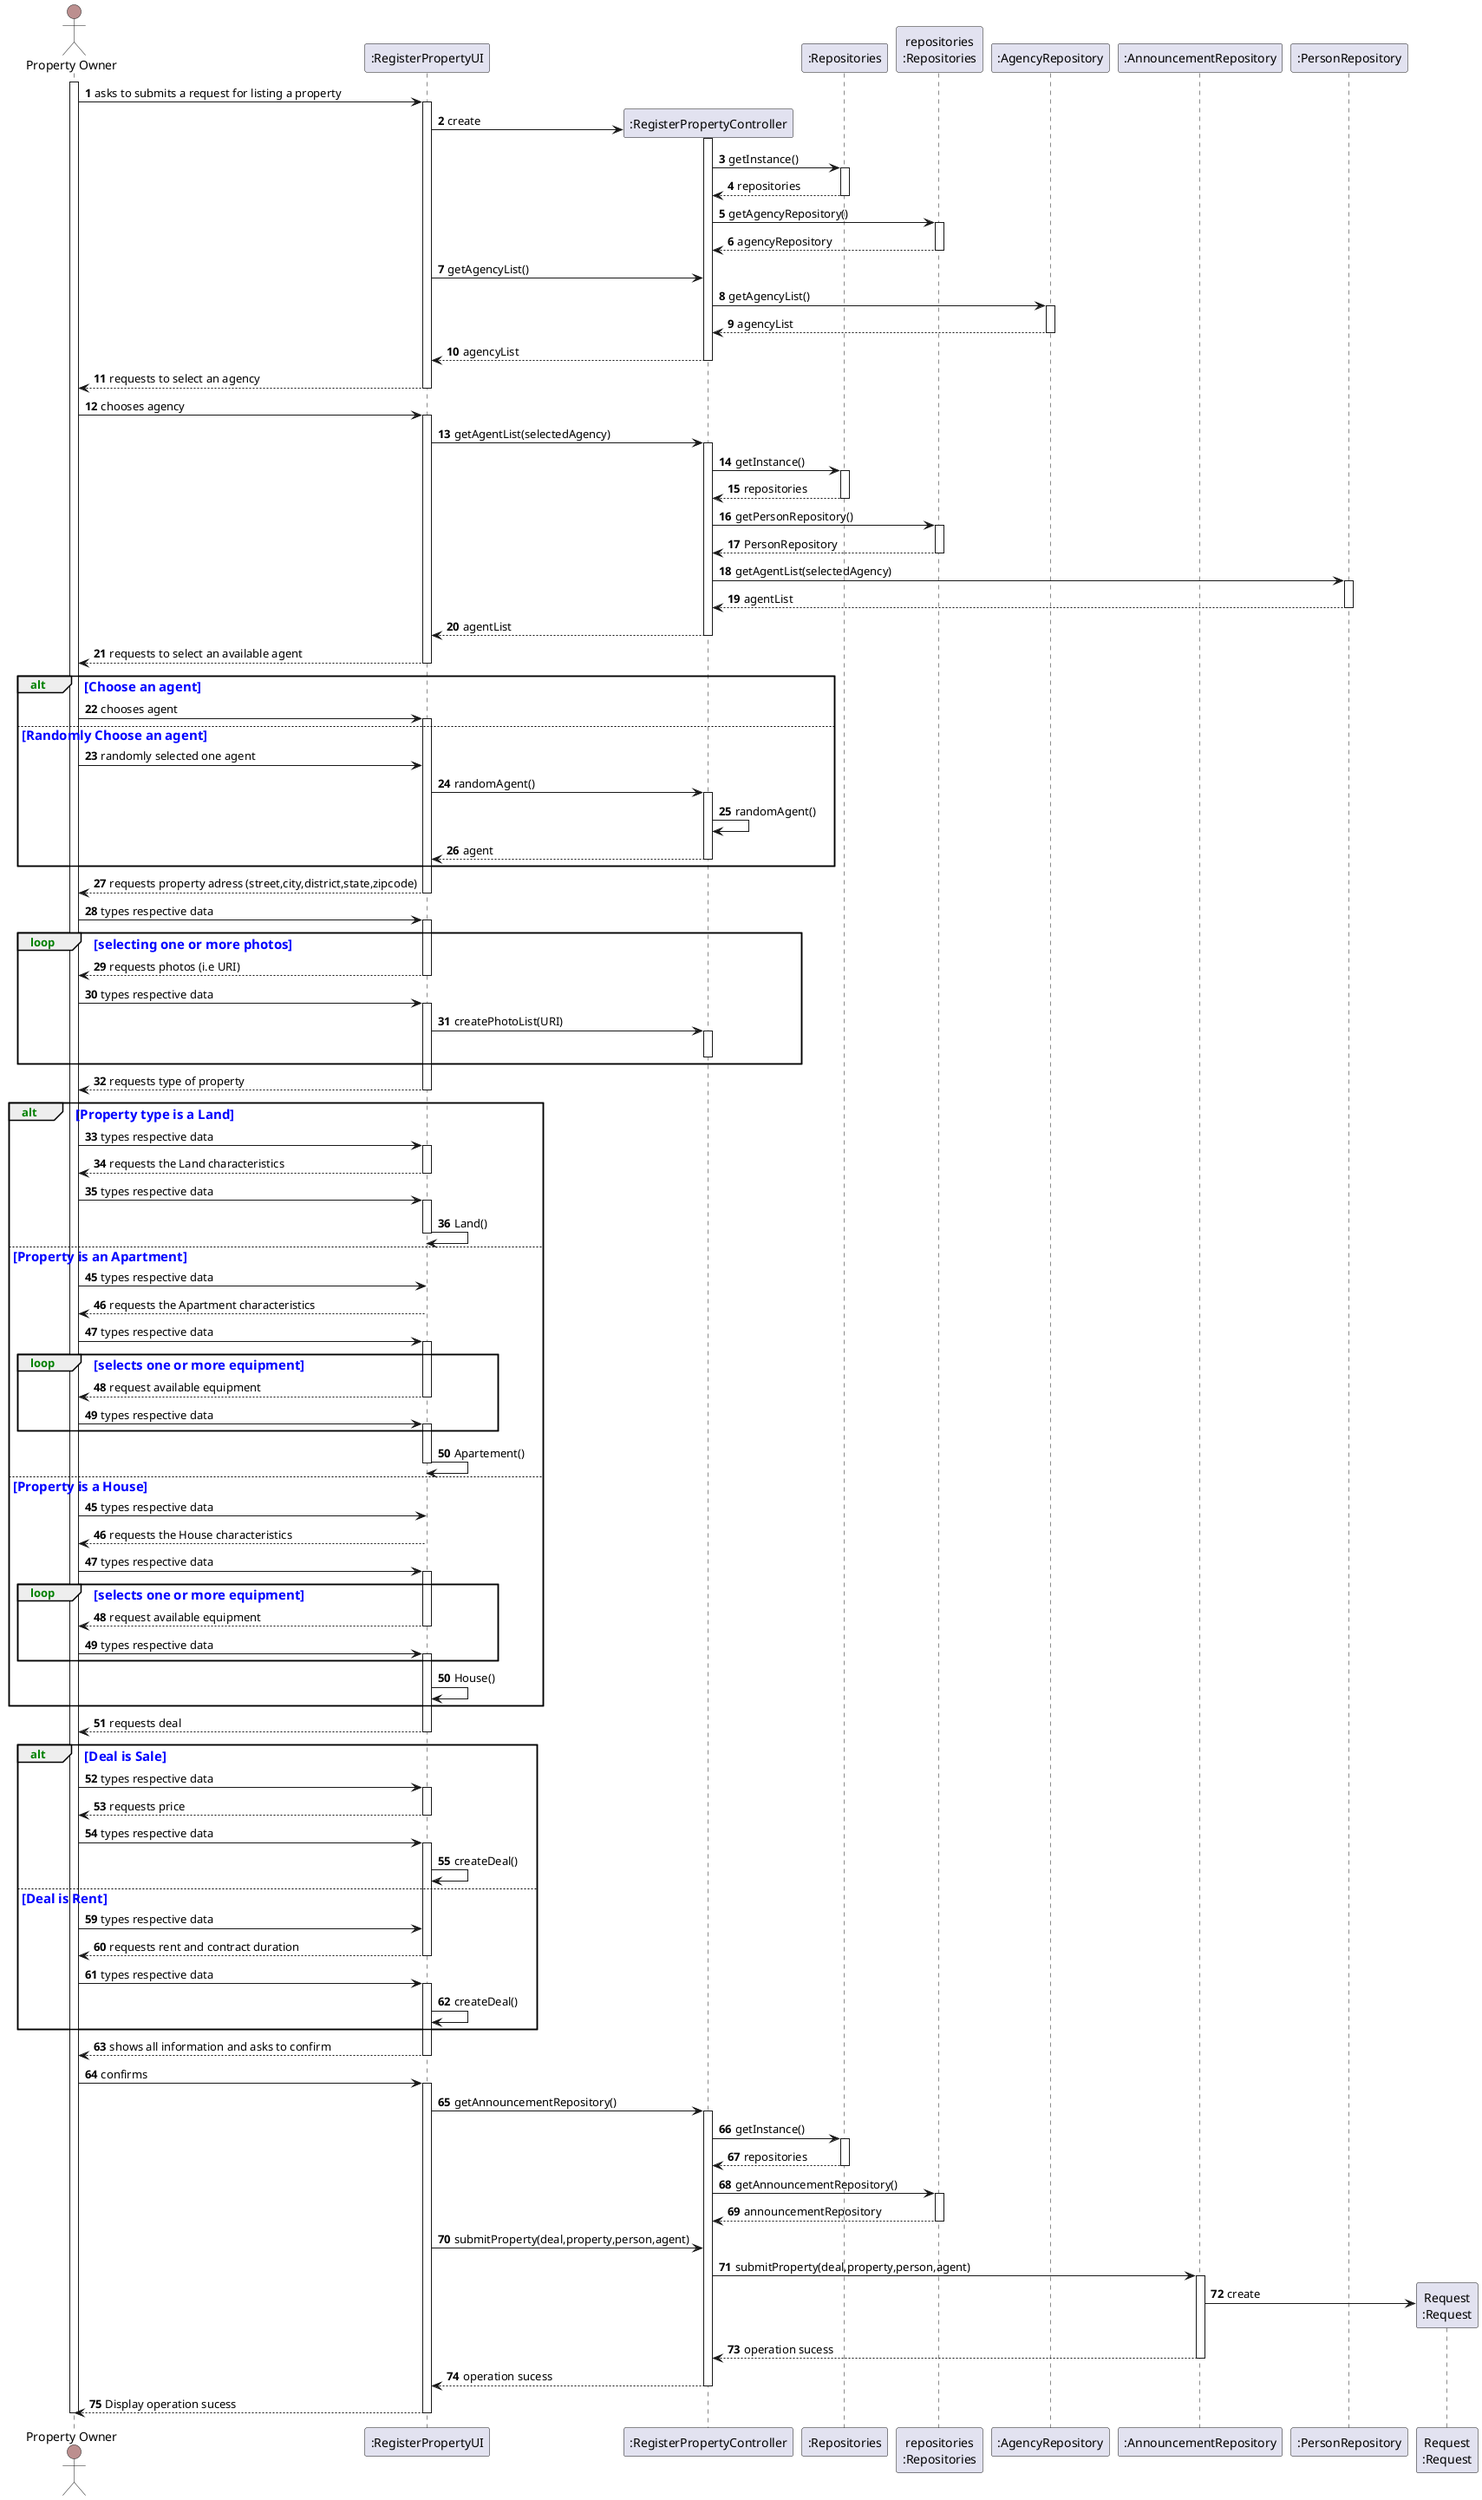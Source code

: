 @startuml
skinparam monochrome false
skinparam packageStyle rectangle
skinparam shadowing false
autonumber
'alt style
skinparam SequenceGroupHeaderFontColor green
skinparam SequenceGroupFontColor blue
skinparam SequenceGroupFontSize 15
'hide footbox
actor "Property Owner" as PO #RosyBrown
participant ":RegisterPropertyUI" as UI
participant ":RegisterPropertyController" as CTRL
'Repositories
participant ":Repositories" as Repositories
participant "repositories\n:Repositories" as PLAT
participant ":AgencyRepository" as AgencyRepository
participant ":AnnouncementRepository" as AnnouncementRepository
participant ":PersonRepository" as PersonRepository
'Objects
participant "Request\n:Request" as Request
activate PO

        PO -> UI : asks to submits a request for listing a property

        activate UI

            UI -> CTRL** : create
            activate CTRL

            CTRL -> Repositories : getInstance()
            activate Repositories
                Repositories --> CTRL: repositories
            deactivate Repositories

            CTRL -> PLAT: getAgencyRepository()
            activate PLAT

            PLAT --> CTRL: agencyRepository
            deactivate PLAT


            UI -> CTRL: getAgencyList()

            CTRL -> AgencyRepository: getAgencyList()
            activate AgencyRepository



            AgencyRepository --> CTRL: agencyList
            deactivate AgencyRepository

            CTRL --> UI : agencyList
            deactivate CTRL

            UI --> PO : requests to select an agency
            deactivate UI

            PO -> UI : chooses agency
            activate UI

            UI -> CTRL : getAgentList(selectedAgency)
            activate CTRL
                        CTRL -> Repositories : getInstance()
                            activate Repositories
                                Repositories --> CTRL: repositories
                            deactivate Repositories

                            CTRL -> PLAT: getPersonRepository()
                            activate PLAT

                            PLAT --> CTRL: PersonRepository
                            deactivate PLAT
            CTRL ->  PersonRepository: getAgentList(selectedAgency)
            activate PersonRepository



            PersonRepository--> CTRL : agentList
            deactivate PersonRepository

            CTRL --> UI : agentList
            deactivate CTRL

    UI --> PO : requests to select an available agent
                deactivate UI
        alt Choose an agent
           PO -> UI : chooses agent
                    activate UI
        else Randomly Choose an agent
            PO -> UI : randomly selected one agent
        UI -> CTRL : randomAgent()
        activate CTRL
        CTRL -> CTRL : randomAgent()
        CTRL --> UI : agent

        deactivate CTRL

        end
      
        UI --> PO : requests property adress (street,city,district,state,zipcode)
        deactivate UI

        PO -> UI : types respective data
        activate UI

       loop selecting one or more photos

            UI --> PO : requests photos (i.e URI)
            deactivate UI

            PO -> UI : types respective data
            activate UI

            UI -> CTRL : createPhotoList(URI)
            activate CTRL
            deactivate CTRL
        end

        deactivate Request

        UI --> PO : requests type of property
        deactivate UI

    alt Property type is a Land
        PO -> UI : types respective data
        activate UI

        UI -->PO  : requests the Land characteristics
        deactivate UI
        PO ->UI  : types respective data
        activate UI

        UI -> UI : Land()
        deactivate UI


    else Property is an Apartment
    autonumber 45
        PO -> UI : types respective data

        UI -->PO  : requests the Apartment characteristics
        deactivate UI
        PO ->UI  : types respective data
        activate UI

        loop selects one or more equipment

        UI --> PO : request available equipment
        deactivate UI

        PO -> UI : types respective data
        activate UI

        end
        UI -> UI : Apartement()
        deactivate UI
    else Property is a House
    autonumber 45

  PO -> UI : types respective data


         UI -->PO  : requests the House characteristics
        deactivate UI
        PO ->UI  : types respective data
        activate UI

        loop selects one or more equipment

            UI --> PO : request available equipment
            deactivate UI

            PO -> UI : types respective data
            activate UI

        end

        UI -> UI : House()

    end

    UI --> PO : requests deal
    deactivate UI

    alt Deal is Sale

    PO -> UI : types respective data
    activate UI

    UI --> PO : requests price
    deactivate UI

    PO -> UI : types respective data
    activate UI


    UI -> UI : createDeal()

    else Deal is Rent
    autonumber 59
    PO -> UI : types respective data

    UI --> PO : requests rent and contract duration
    deactivate UI

    PO -> UI : types respective data
    activate UI

    UI -> UI : createDeal()

    end

    
    UI --> PO : shows all information and asks to confirm
    deactivate UI

    PO -> UI : confirms
    activate UI
    UI -> CTRL : getAnnouncementRepository()
    activate CTRL
    CTRL -> Repositories : getInstance()
            activate Repositories
                Repositories --> CTRL: repositories
            deactivate Repositories

            CTRL -> PLAT: getAnnouncementRepository()
            activate PLAT

            PLAT --> CTRL: announcementRepository
            deactivate PLAT
    UI -> CTRL : submitProperty(deal,property,person,agent)

    CTRL -> AnnouncementRepository : submitProperty(deal,property,person,agent)
    activate AnnouncementRepository
    AnnouncementRepository -> Request** : create
    activate Request
    AnnouncementRepository--> CTRL : operation sucess
    deactivate AnnouncementRepository
    CTRL--> UI : operation sucess
    deactivate CTRL
    UI --> PO : Display operation sucess
    deactivate UI
    deactivate PO



@enduml